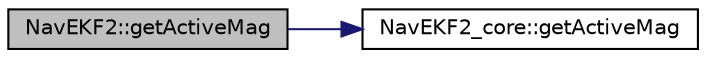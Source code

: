 digraph "NavEKF2::getActiveMag"
{
 // INTERACTIVE_SVG=YES
  edge [fontname="Helvetica",fontsize="10",labelfontname="Helvetica",labelfontsize="10"];
  node [fontname="Helvetica",fontsize="10",shape=record];
  rankdir="LR";
  Node1 [label="NavEKF2::getActiveMag",height=0.2,width=0.4,color="black", fillcolor="grey75", style="filled", fontcolor="black"];
  Node1 -> Node2 [color="midnightblue",fontsize="10",style="solid",fontname="Helvetica"];
  Node2 [label="NavEKF2_core::getActiveMag",height=0.2,width=0.4,color="black", fillcolor="white", style="filled",URL="$classNavEKF2__core.html#aa6e0ca3766b2d5739e997c4d5a1e4a01"];
}
